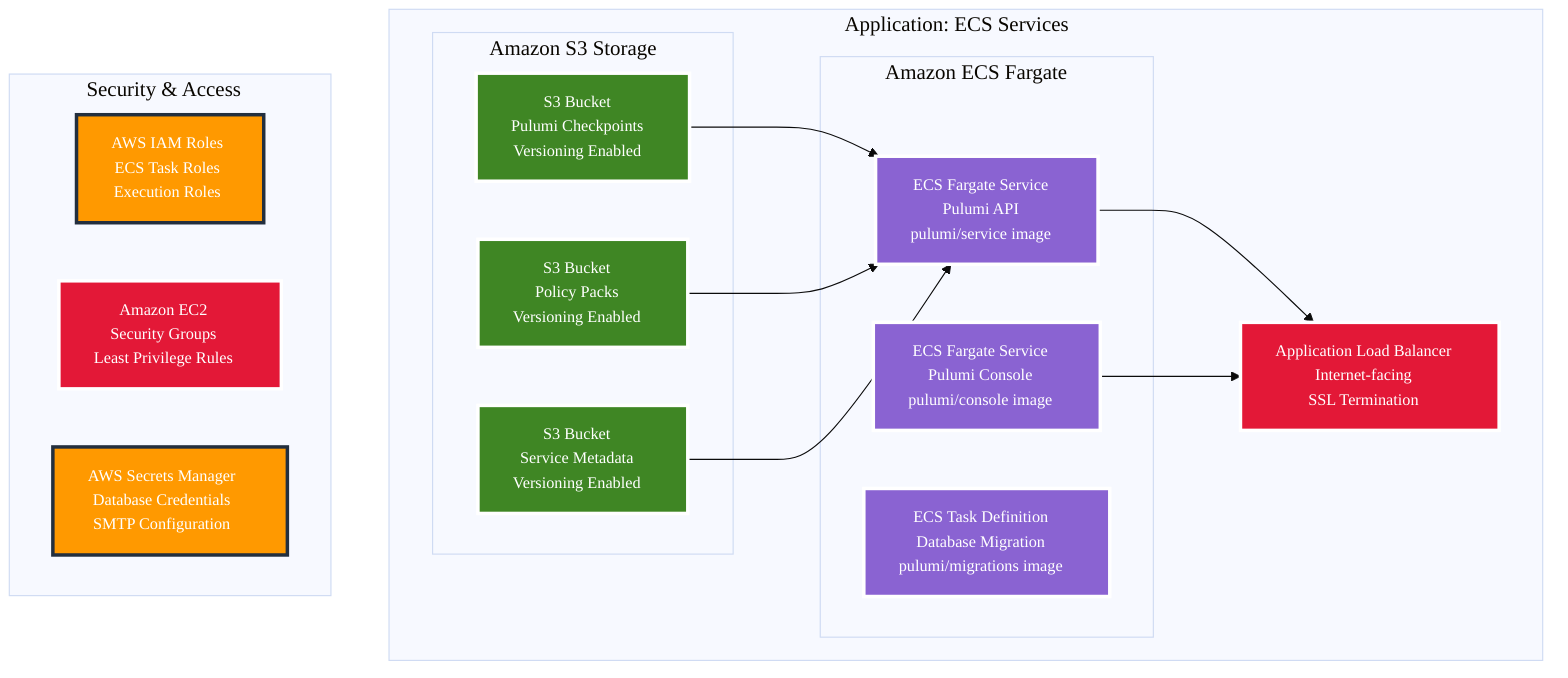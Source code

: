%%{init: {'theme':'base', 'themeVariables': {'fontSize': '18px', 'fontFamily': 'Arial, sans-serif'}}}%%
graph TD
    classDef storage fill:#3F8624,stroke:#FFFFFF,stroke-width:3px,color:#FFFFFF,font-size:14px
    classDef network fill:#E31837,stroke:#FFFFFF,stroke-width:3px,color:#FFFFFF,font-size:14px
    classDef pulumi fill:#8A63D2,stroke:#FFFFFF,stroke-width:3px,color:#FFFFFF,font-size:14px
    classDef aws fill:#FF9900,stroke:#232F3E,stroke-width:3px,color:#FFFFFF,font-size:14px
    
    subgraph APP["Application: ECS Services"]
        subgraph S3["Amazon S3 Storage"]
            S3_CHECKPOINT[S3 Bucket<br/>Pulumi Checkpoints<br/>Versioning Enabled]:::storage
            S3_POLICY[S3 Bucket<br/>Policy Packs<br/>Versioning Enabled]:::storage
            S3_METADATA[S3 Bucket<br/>Service Metadata<br/>Versioning Enabled]:::storage
        end
        
        subgraph ECS["Amazon ECS Fargate"]
            API_SERVICE[ECS Fargate Service<br/>Pulumi API<br/>pulumi/service image]:::pulumi
            CONSOLE_SERVICE[ECS Fargate Service<br/>Pulumi Console<br/>pulumi/console image]:::pulumi
            MIGRATION_TASK[ECS Task Definition<br/>Database Migration<br/>pulumi/migrations image]:::pulumi
        end
        
        PUBLIC_ALB[Application Load Balancer<br/>Internet-facing<br/>SSL Termination]:::network
    end
    
    subgraph SEC["Security & Access"]
        IAM_ROLES[AWS IAM Roles<br/>ECS Task Roles<br/>Execution Roles]:::aws
        SECURITY_GROUPS[Amazon EC2<br/>Security Groups<br/>Least Privilege Rules]:::network
        SECRETS[AWS Secrets Manager<br/>Database Credentials<br/>SMTP Configuration]:::aws
    end
    
    API_SERVICE --> PUBLIC_ALB
    CONSOLE_SERVICE --> PUBLIC_ALB
    S3_CHECKPOINT --> API_SERVICE
    S3_POLICY --> API_SERVICE
    S3_METADATA --> API_SERVICE